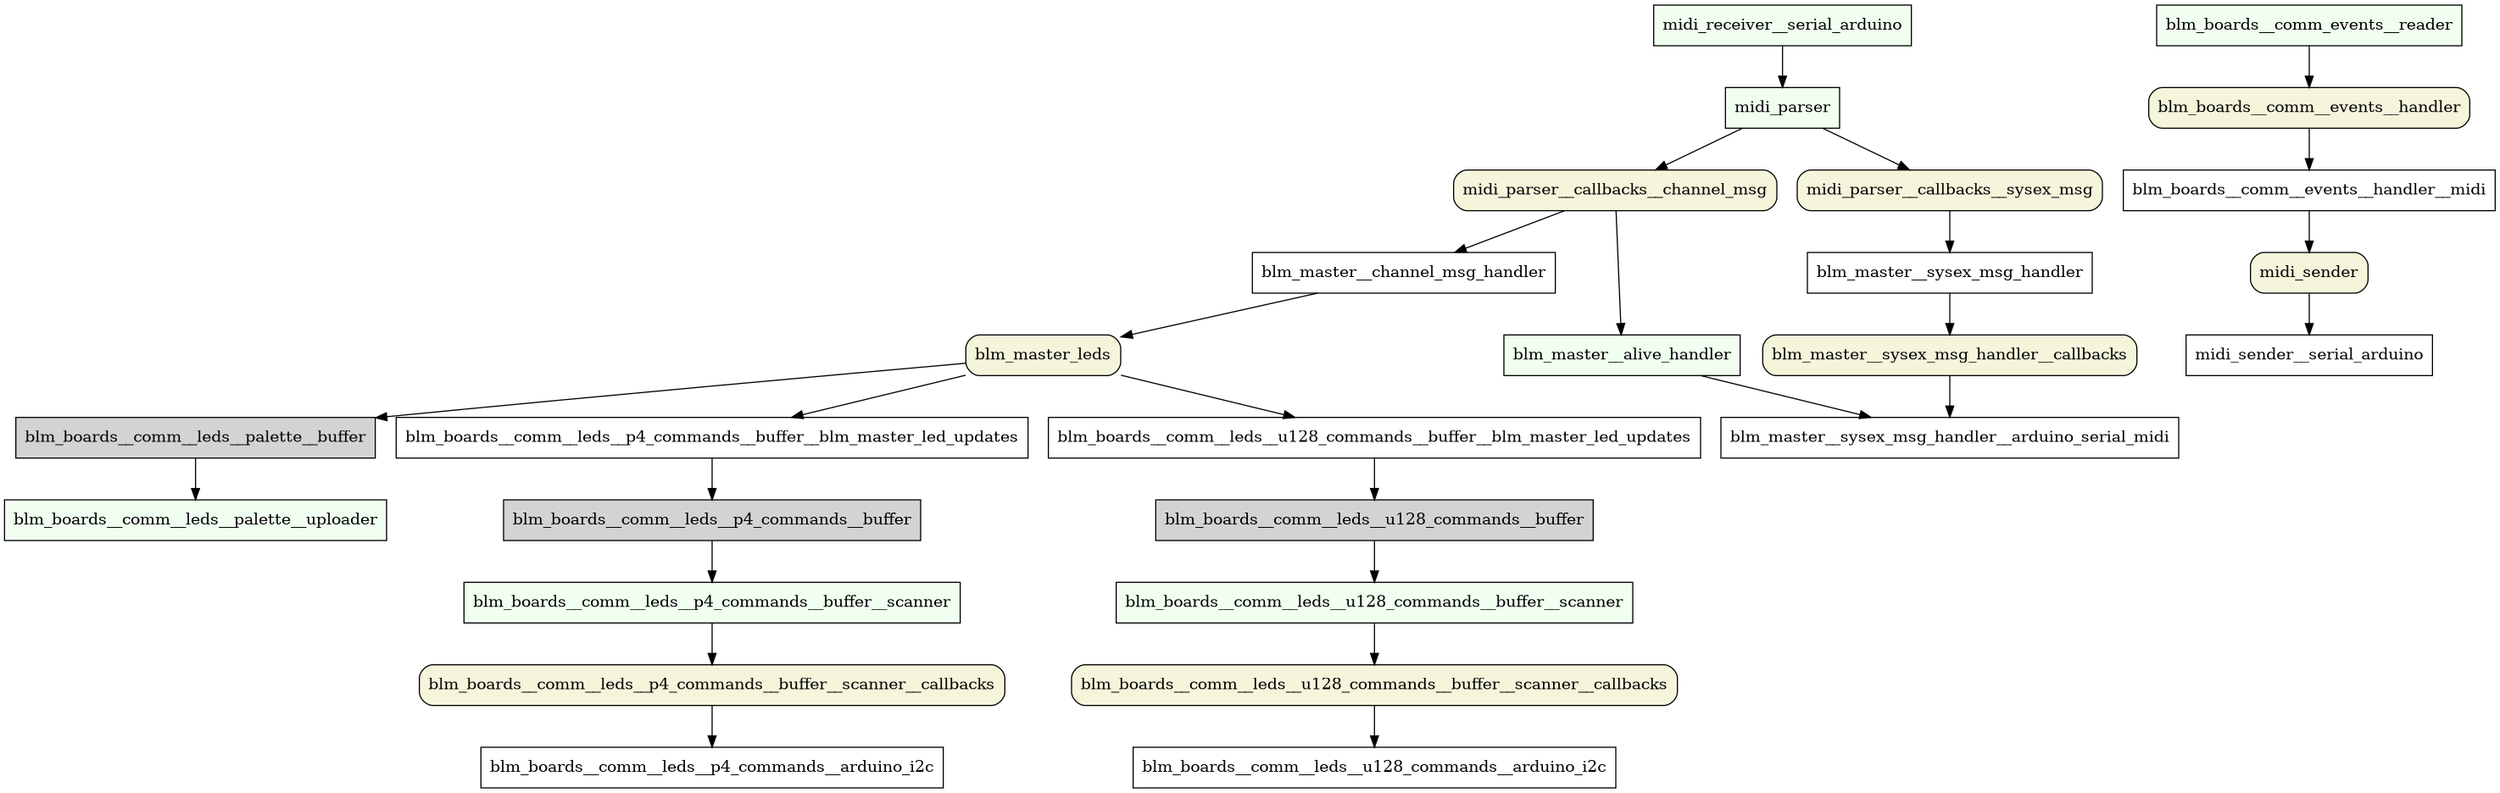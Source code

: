 @startuml
digraph g {

node  [ shape = "record" ];

# interfaces
############
midi_parser__callbacks__channel_msg                                 [shape = "Mrecord" style="filled" fillcolor="beige"];
midi_parser__callbacks__sysex_msg                                   [shape = "Mrecord" style="filled" fillcolor="beige"];
blm_master_leds                                                     [shape = "Mrecord" style="filled" fillcolor="beige"];
blm_master__sysex_msg_handler__callbacks                            [shape = "Mrecord" style="filled" fillcolor="beige"];
blm_boards__comm__leds__p4_commands__buffer__scanner__callbacks     [shape = "Mrecord" style="filled" fillcolor="beige"];
blm_boards__comm__leds__u128_commands__buffer__scanner__callbacks   [shape = "Mrecord" style="filled" fillcolor="beige"];
blm_boards__comm__events__handler                                   [shape = "Mrecord" style="filled" fillcolor="beige"];
midi_sender                                                         [shape = "Mrecord" style="filled" fillcolor="beige"];

# threads
#########
blm_boards__comm__leds__p4_commands__buffer__scanner    [style="filled" fillcolor="Honeydew"];
blm_boards__comm__leds__u128_commands__buffer__scanner  [style="filled" fillcolor="Honeydew"];
midi_receiver__serial_arduino                           [style="filled" fillcolor="Honeydew"];
midi_parser                                             [style="filled" fillcolor="Honeydew"];
blm_boards__comm_events__reader                         [style="filled" fillcolor="Honeydew"];
blm_master__alive_handler                               [style="filled" fillcolor="Honeydew"];
blm_boards__comm__leds__palette__uploader               [style="filled" fillcolor="Honeydew"];
# buffers
#########
blm_boards__comm__leds__p4_commands__buffer             [style = filled];
blm_boards__comm__leds__u128_commands__buffer           [style = filled];
blm_boards__comm__leds__palette__buffer                 [style = filled];


midi_receiver__serial_arduino
-> midi_parser
-> midi_parser__callbacks__channel_msg
-> blm_master__channel_msg_handler
-> blm_master_leds;

blm_master_leds
-> blm_boards__comm__leds__p4_commands__buffer__blm_master_led_updates
-> blm_boards__comm__leds__p4_commands__buffer
-> blm_boards__comm__leds__p4_commands__buffer__scanner
-> blm_boards__comm__leds__p4_commands__buffer__scanner__callbacks
-> blm_boards__comm__leds__p4_commands__arduino_i2c;

blm_master_leds
-> blm_boards__comm__leds__u128_commands__buffer__blm_master_led_updates
-> blm_boards__comm__leds__u128_commands__buffer
-> blm_boards__comm__leds__u128_commands__buffer__scanner
-> blm_boards__comm__leds__u128_commands__buffer__scanner__callbacks
-> blm_boards__comm__leds__u128_commands__arduino_i2c;

midi_parser
-> midi_parser__callbacks__sysex_msg
-> blm_master__sysex_msg_handler
-> blm_master__sysex_msg_handler__callbacks
-> blm_master__sysex_msg_handler__arduino_serial_midi;

blm_boards__comm_events__reader
-> blm_boards__comm__events__handler
-> blm_boards__comm__events__handler__midi
-> midi_sender
-> midi_sender__serial_arduino;

midi_parser__callbacks__channel_msg
-> blm_master__alive_handler
-> blm_master__sysex_msg_handler__arduino_serial_midi;

blm_master_leds
-> blm_boards__comm__leds__palette__buffer
-> blm_boards__comm__leds__palette__uploader;
}
@enduml
